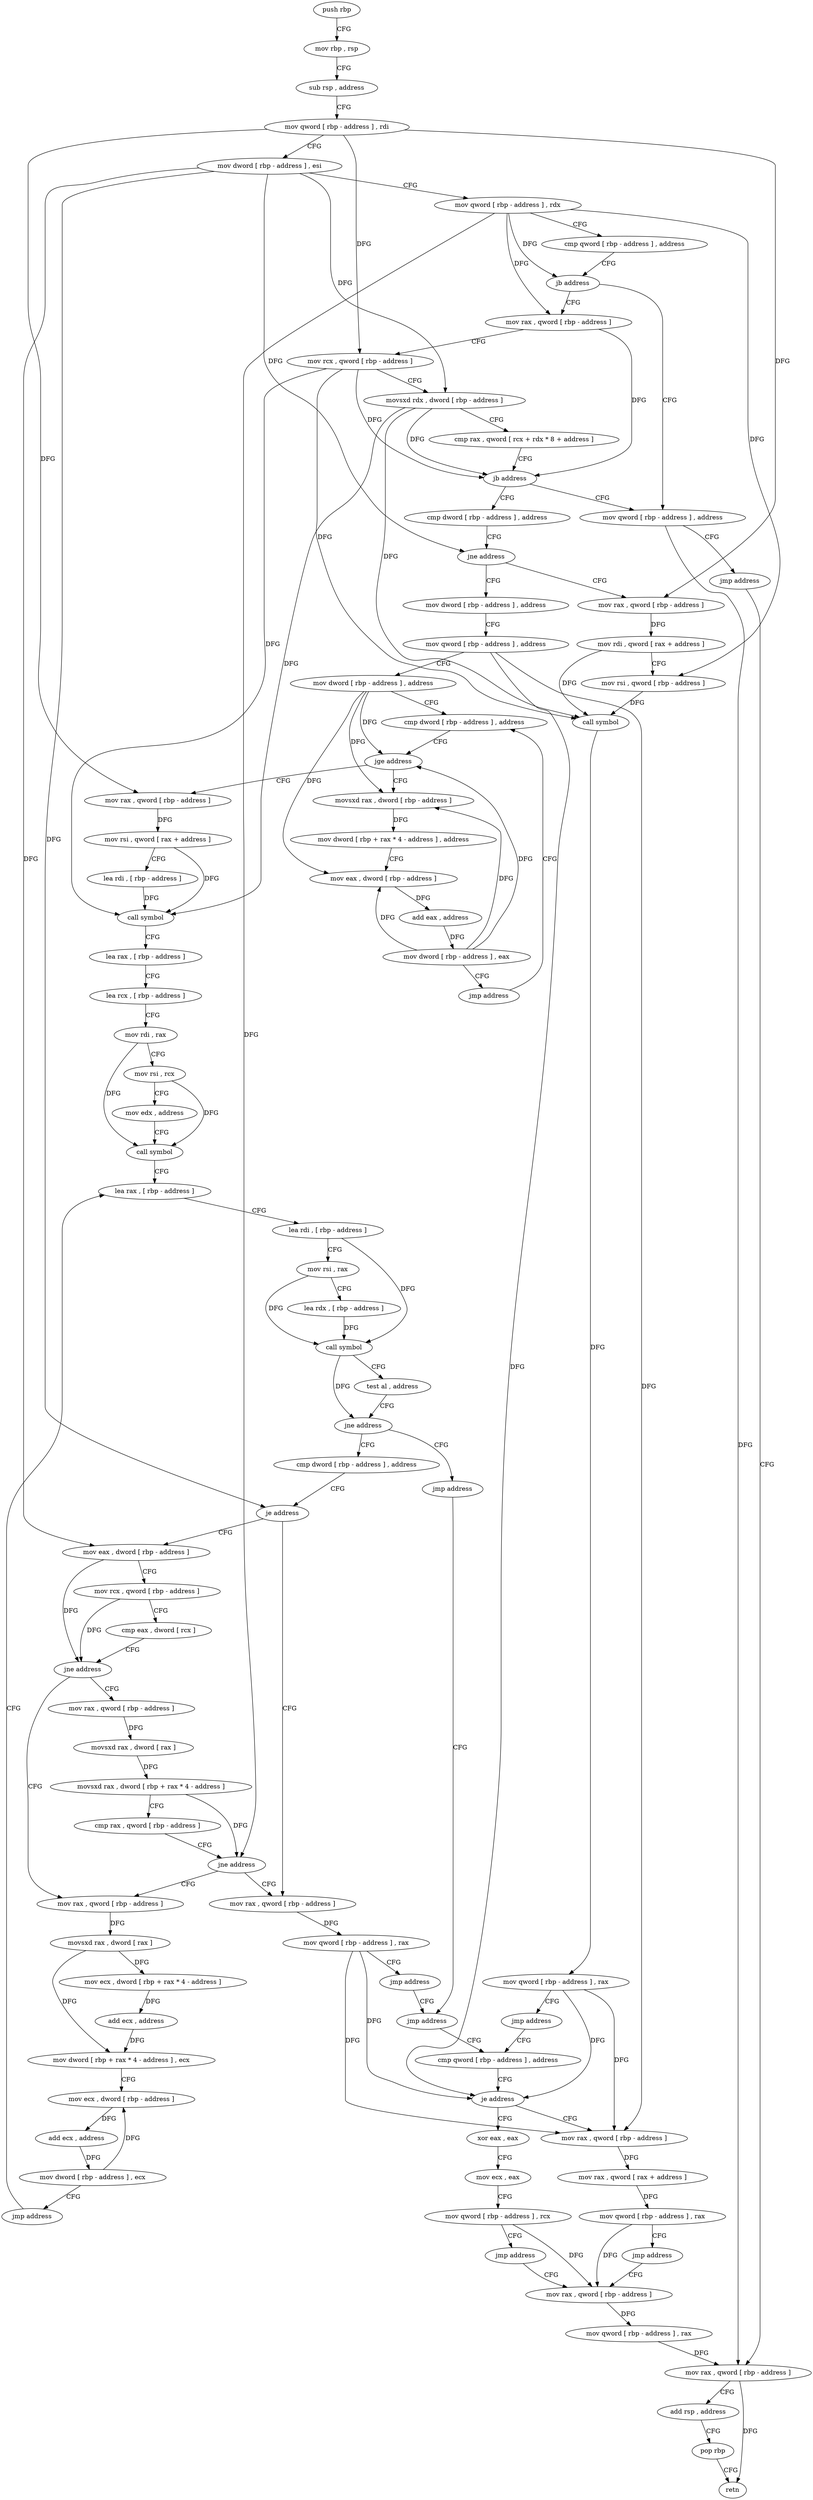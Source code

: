 digraph "func" {
"75408" [label = "push rbp" ]
"75409" [label = "mov rbp , rsp" ]
"75412" [label = "sub rsp , address" ]
"75419" [label = "mov qword [ rbp - address ] , rdi" ]
"75423" [label = "mov dword [ rbp - address ] , esi" ]
"75426" [label = "mov qword [ rbp - address ] , rdx" ]
"75430" [label = "cmp qword [ rbp - address ] , address" ]
"75435" [label = "jb address" ]
"75467" [label = "mov qword [ rbp - address ] , address" ]
"75441" [label = "mov rax , qword [ rbp - address ]" ]
"75475" [label = "jmp address" ]
"75833" [label = "mov rax , qword [ rbp - address ]" ]
"75445" [label = "mov rcx , qword [ rbp - address ]" ]
"75449" [label = "movsxd rdx , dword [ rbp - address ]" ]
"75453" [label = "cmp rax , qword [ rcx + rdx * 8 + address ]" ]
"75461" [label = "jb address" ]
"75480" [label = "cmp dword [ rbp - address ] , address" ]
"75837" [label = "add rsp , address" ]
"75844" [label = "pop rbp" ]
"75845" [label = "retn" ]
"75484" [label = "jne address" ]
"75519" [label = "mov dword [ rbp - address ] , address" ]
"75490" [label = "mov rax , qword [ rbp - address ]" ]
"75529" [label = "mov qword [ rbp - address ] , address" ]
"75537" [label = "mov dword [ rbp - address ] , address" ]
"75547" [label = "cmp dword [ rbp - address ] , address" ]
"75494" [label = "mov rdi , qword [ rax + address ]" ]
"75501" [label = "mov rsi , qword [ rbp - address ]" ]
"75505" [label = "call symbol" ]
"75510" [label = "mov qword [ rbp - address ] , rax" ]
"75514" [label = "jmp address" ]
"75775" [label = "cmp qword [ rbp - address ] , address" ]
"75595" [label = "mov rax , qword [ rbp - address ]" ]
"75599" [label = "mov rsi , qword [ rax + address ]" ]
"75606" [label = "lea rdi , [ rbp - address ]" ]
"75613" [label = "call symbol" ]
"75618" [label = "lea rax , [ rbp - address ]" ]
"75622" [label = "lea rcx , [ rbp - address ]" ]
"75629" [label = "mov rdi , rax" ]
"75632" [label = "mov rsi , rcx" ]
"75635" [label = "mov edx , address" ]
"75640" [label = "call symbol" ]
"75645" [label = "lea rax , [ rbp - address ]" ]
"75560" [label = "movsxd rax , dword [ rbp - address ]" ]
"75567" [label = "mov dword [ rbp + rax * 4 - address ] , address" ]
"75575" [label = "mov eax , dword [ rbp - address ]" ]
"75581" [label = "add eax , address" ]
"75584" [label = "mov dword [ rbp - address ] , eax" ]
"75590" [label = "jmp address" ]
"75780" [label = "je address" ]
"75806" [label = "xor eax , eax" ]
"75786" [label = "mov rax , qword [ rbp - address ]" ]
"75678" [label = "cmp dword [ rbp - address ] , address" ]
"75682" [label = "je address" ]
"75725" [label = "mov rax , qword [ rbp - address ]" ]
"75688" [label = "mov eax , dword [ rbp - address ]" ]
"75673" [label = "jmp address" ]
"75770" [label = "jmp address" ]
"75554" [label = "jge address" ]
"75808" [label = "mov ecx , eax" ]
"75810" [label = "mov qword [ rbp - address ] , rcx" ]
"75817" [label = "jmp address" ]
"75822" [label = "mov rax , qword [ rbp - address ]" ]
"75790" [label = "mov rax , qword [ rax + address ]" ]
"75794" [label = "mov qword [ rbp - address ] , rax" ]
"75801" [label = "jmp address" ]
"75729" [label = "mov qword [ rbp - address ] , rax" ]
"75733" [label = "jmp address" ]
"75691" [label = "mov rcx , qword [ rbp - address ]" ]
"75695" [label = "cmp eax , dword [ rcx ]" ]
"75697" [label = "jne address" ]
"75738" [label = "mov rax , qword [ rbp - address ]" ]
"75703" [label = "mov rax , qword [ rbp - address ]" ]
"75829" [label = "mov qword [ rbp - address ] , rax" ]
"75742" [label = "movsxd rax , dword [ rax ]" ]
"75745" [label = "mov ecx , dword [ rbp + rax * 4 - address ]" ]
"75749" [label = "add ecx , address" ]
"75752" [label = "mov dword [ rbp + rax * 4 - address ] , ecx" ]
"75756" [label = "mov ecx , dword [ rbp - address ]" ]
"75759" [label = "add ecx , address" ]
"75762" [label = "mov dword [ rbp - address ] , ecx" ]
"75765" [label = "jmp address" ]
"75707" [label = "movsxd rax , dword [ rax ]" ]
"75710" [label = "movsxd rax , dword [ rbp + rax * 4 - address ]" ]
"75715" [label = "cmp rax , qword [ rbp - address ]" ]
"75719" [label = "jne address" ]
"75649" [label = "lea rdi , [ rbp - address ]" ]
"75653" [label = "mov rsi , rax" ]
"75656" [label = "lea rdx , [ rbp - address ]" ]
"75660" [label = "call symbol" ]
"75665" [label = "test al , address" ]
"75667" [label = "jne address" ]
"75408" -> "75409" [ label = "CFG" ]
"75409" -> "75412" [ label = "CFG" ]
"75412" -> "75419" [ label = "CFG" ]
"75419" -> "75423" [ label = "CFG" ]
"75419" -> "75445" [ label = "DFG" ]
"75419" -> "75490" [ label = "DFG" ]
"75419" -> "75595" [ label = "DFG" ]
"75423" -> "75426" [ label = "CFG" ]
"75423" -> "75449" [ label = "DFG" ]
"75423" -> "75484" [ label = "DFG" ]
"75423" -> "75682" [ label = "DFG" ]
"75423" -> "75688" [ label = "DFG" ]
"75426" -> "75430" [ label = "CFG" ]
"75426" -> "75435" [ label = "DFG" ]
"75426" -> "75441" [ label = "DFG" ]
"75426" -> "75501" [ label = "DFG" ]
"75426" -> "75719" [ label = "DFG" ]
"75430" -> "75435" [ label = "CFG" ]
"75435" -> "75467" [ label = "CFG" ]
"75435" -> "75441" [ label = "CFG" ]
"75467" -> "75475" [ label = "CFG" ]
"75467" -> "75833" [ label = "DFG" ]
"75441" -> "75445" [ label = "CFG" ]
"75441" -> "75461" [ label = "DFG" ]
"75475" -> "75833" [ label = "CFG" ]
"75833" -> "75837" [ label = "CFG" ]
"75833" -> "75845" [ label = "DFG" ]
"75445" -> "75449" [ label = "CFG" ]
"75445" -> "75461" [ label = "DFG" ]
"75445" -> "75505" [ label = "DFG" ]
"75445" -> "75613" [ label = "DFG" ]
"75449" -> "75453" [ label = "CFG" ]
"75449" -> "75461" [ label = "DFG" ]
"75449" -> "75505" [ label = "DFG" ]
"75449" -> "75613" [ label = "DFG" ]
"75453" -> "75461" [ label = "CFG" ]
"75461" -> "75480" [ label = "CFG" ]
"75461" -> "75467" [ label = "CFG" ]
"75480" -> "75484" [ label = "CFG" ]
"75837" -> "75844" [ label = "CFG" ]
"75844" -> "75845" [ label = "CFG" ]
"75484" -> "75519" [ label = "CFG" ]
"75484" -> "75490" [ label = "CFG" ]
"75519" -> "75529" [ label = "CFG" ]
"75490" -> "75494" [ label = "DFG" ]
"75529" -> "75537" [ label = "CFG" ]
"75529" -> "75780" [ label = "DFG" ]
"75529" -> "75786" [ label = "DFG" ]
"75537" -> "75547" [ label = "CFG" ]
"75537" -> "75554" [ label = "DFG" ]
"75537" -> "75560" [ label = "DFG" ]
"75537" -> "75575" [ label = "DFG" ]
"75547" -> "75554" [ label = "CFG" ]
"75494" -> "75501" [ label = "CFG" ]
"75494" -> "75505" [ label = "DFG" ]
"75501" -> "75505" [ label = "DFG" ]
"75505" -> "75510" [ label = "DFG" ]
"75510" -> "75514" [ label = "CFG" ]
"75510" -> "75780" [ label = "DFG" ]
"75510" -> "75786" [ label = "DFG" ]
"75514" -> "75775" [ label = "CFG" ]
"75775" -> "75780" [ label = "CFG" ]
"75595" -> "75599" [ label = "DFG" ]
"75599" -> "75606" [ label = "CFG" ]
"75599" -> "75613" [ label = "DFG" ]
"75606" -> "75613" [ label = "DFG" ]
"75613" -> "75618" [ label = "CFG" ]
"75618" -> "75622" [ label = "CFG" ]
"75622" -> "75629" [ label = "CFG" ]
"75629" -> "75632" [ label = "CFG" ]
"75629" -> "75640" [ label = "DFG" ]
"75632" -> "75635" [ label = "CFG" ]
"75632" -> "75640" [ label = "DFG" ]
"75635" -> "75640" [ label = "CFG" ]
"75640" -> "75645" [ label = "CFG" ]
"75645" -> "75649" [ label = "CFG" ]
"75560" -> "75567" [ label = "DFG" ]
"75567" -> "75575" [ label = "CFG" ]
"75575" -> "75581" [ label = "DFG" ]
"75581" -> "75584" [ label = "DFG" ]
"75584" -> "75590" [ label = "CFG" ]
"75584" -> "75554" [ label = "DFG" ]
"75584" -> "75560" [ label = "DFG" ]
"75584" -> "75575" [ label = "DFG" ]
"75590" -> "75547" [ label = "CFG" ]
"75780" -> "75806" [ label = "CFG" ]
"75780" -> "75786" [ label = "CFG" ]
"75806" -> "75808" [ label = "CFG" ]
"75786" -> "75790" [ label = "DFG" ]
"75678" -> "75682" [ label = "CFG" ]
"75682" -> "75725" [ label = "CFG" ]
"75682" -> "75688" [ label = "CFG" ]
"75725" -> "75729" [ label = "DFG" ]
"75688" -> "75691" [ label = "CFG" ]
"75688" -> "75697" [ label = "DFG" ]
"75673" -> "75770" [ label = "CFG" ]
"75770" -> "75775" [ label = "CFG" ]
"75554" -> "75595" [ label = "CFG" ]
"75554" -> "75560" [ label = "CFG" ]
"75808" -> "75810" [ label = "CFG" ]
"75810" -> "75817" [ label = "CFG" ]
"75810" -> "75822" [ label = "DFG" ]
"75817" -> "75822" [ label = "CFG" ]
"75822" -> "75829" [ label = "DFG" ]
"75790" -> "75794" [ label = "DFG" ]
"75794" -> "75801" [ label = "CFG" ]
"75794" -> "75822" [ label = "DFG" ]
"75801" -> "75822" [ label = "CFG" ]
"75729" -> "75733" [ label = "CFG" ]
"75729" -> "75780" [ label = "DFG" ]
"75729" -> "75786" [ label = "DFG" ]
"75733" -> "75770" [ label = "CFG" ]
"75691" -> "75695" [ label = "CFG" ]
"75691" -> "75697" [ label = "DFG" ]
"75695" -> "75697" [ label = "CFG" ]
"75697" -> "75738" [ label = "CFG" ]
"75697" -> "75703" [ label = "CFG" ]
"75738" -> "75742" [ label = "DFG" ]
"75703" -> "75707" [ label = "DFG" ]
"75829" -> "75833" [ label = "DFG" ]
"75742" -> "75745" [ label = "DFG" ]
"75742" -> "75752" [ label = "DFG" ]
"75745" -> "75749" [ label = "DFG" ]
"75749" -> "75752" [ label = "DFG" ]
"75752" -> "75756" [ label = "CFG" ]
"75756" -> "75759" [ label = "DFG" ]
"75759" -> "75762" [ label = "DFG" ]
"75762" -> "75765" [ label = "CFG" ]
"75762" -> "75756" [ label = "DFG" ]
"75765" -> "75645" [ label = "CFG" ]
"75707" -> "75710" [ label = "DFG" ]
"75710" -> "75715" [ label = "CFG" ]
"75710" -> "75719" [ label = "DFG" ]
"75715" -> "75719" [ label = "CFG" ]
"75719" -> "75738" [ label = "CFG" ]
"75719" -> "75725" [ label = "CFG" ]
"75649" -> "75653" [ label = "CFG" ]
"75649" -> "75660" [ label = "DFG" ]
"75653" -> "75656" [ label = "CFG" ]
"75653" -> "75660" [ label = "DFG" ]
"75656" -> "75660" [ label = "DFG" ]
"75660" -> "75665" [ label = "CFG" ]
"75660" -> "75667" [ label = "DFG" ]
"75665" -> "75667" [ label = "CFG" ]
"75667" -> "75678" [ label = "CFG" ]
"75667" -> "75673" [ label = "CFG" ]
}
